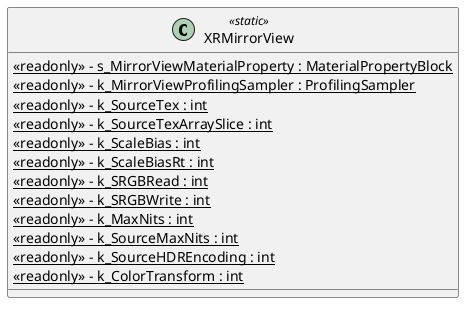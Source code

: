 @startuml
class XRMirrorView <<static>> {
    {static} <<readonly>> - s_MirrorViewMaterialProperty : MaterialPropertyBlock
    {static} <<readonly>> - k_MirrorViewProfilingSampler : ProfilingSampler
    {static} <<readonly>> - k_SourceTex : int
    {static} <<readonly>> - k_SourceTexArraySlice : int
    {static} <<readonly>> - k_ScaleBias : int
    {static} <<readonly>> - k_ScaleBiasRt : int
    {static} <<readonly>> - k_SRGBRead : int
    {static} <<readonly>> - k_SRGBWrite : int
    {static} <<readonly>> - k_MaxNits : int
    {static} <<readonly>> - k_SourceMaxNits : int
    {static} <<readonly>> - k_SourceHDREncoding : int
    {static} <<readonly>> - k_ColorTransform : int
}
@enduml
